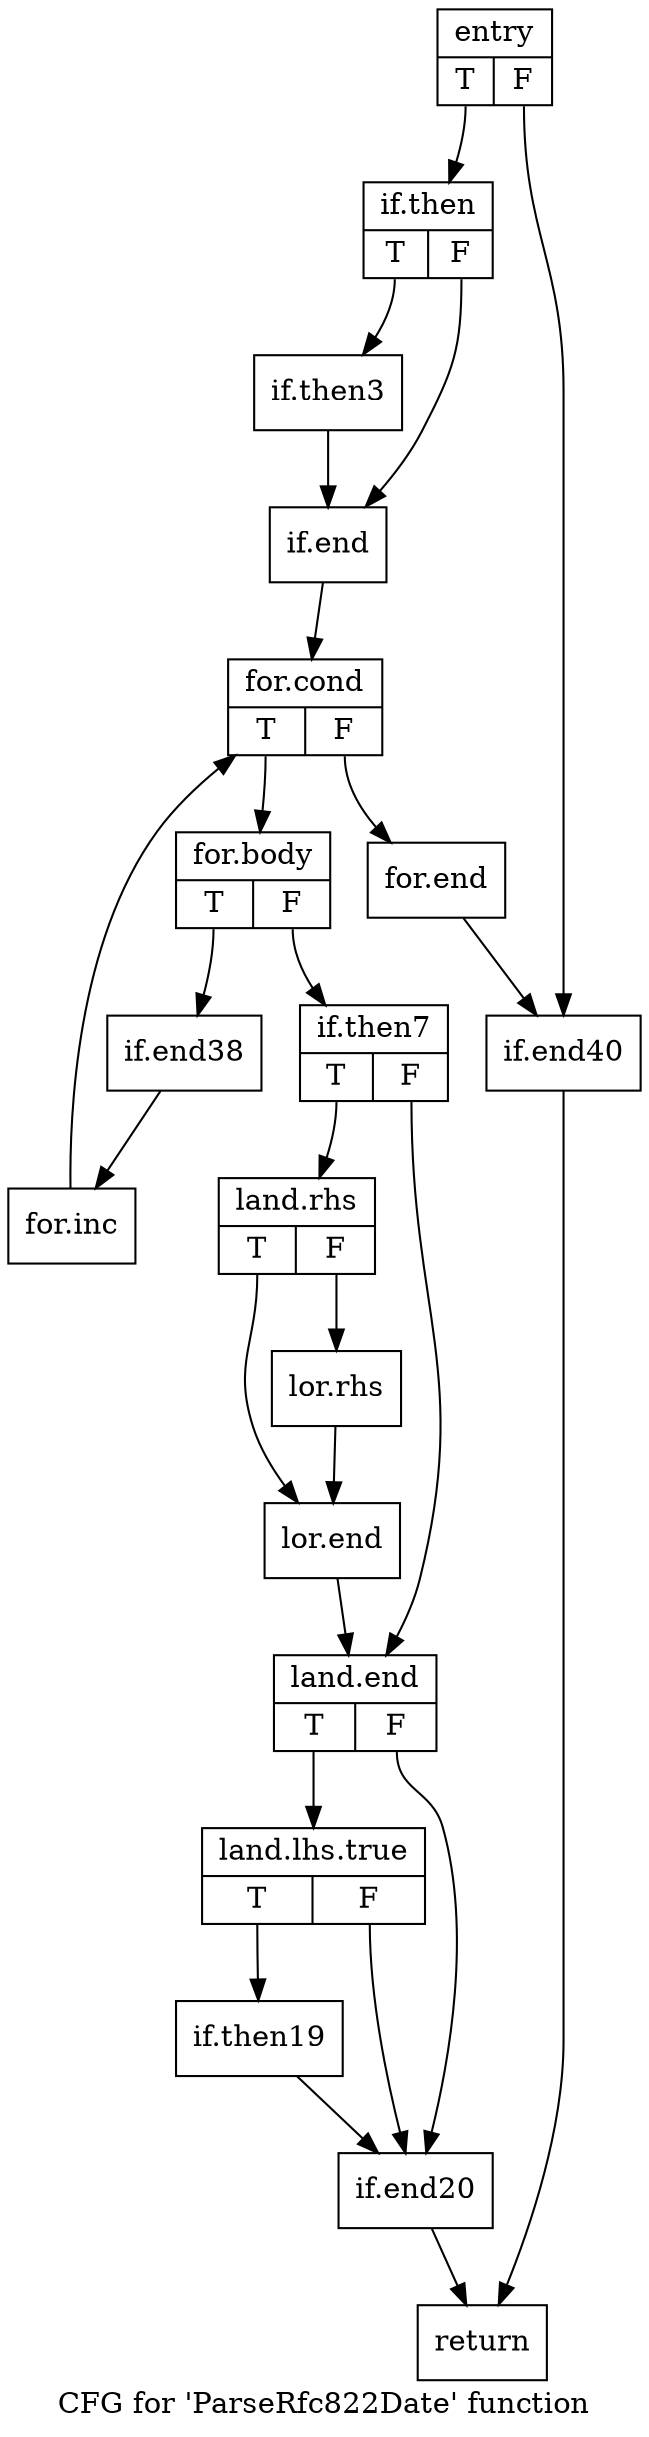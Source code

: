 digraph "CFG for 'ParseRfc822Date' function" {
	label="CFG for 'ParseRfc822Date' function";

	Node0x1b86f80 [shape=record,label="{entry|{<s0>T|<s1>F}}"];
	Node0x1b86f80:s0 -> Node0x1b877f0;
	Node0x1b86f80:s1 -> Node0x1b87860;
	Node0x1b877f0 [shape=record,label="{if.then|{<s0>T|<s1>F}}"];
	Node0x1b877f0:s0 -> Node0x1b879a0;
	Node0x1b877f0:s1 -> Node0x1b87a20;
	Node0x1b879a0 [shape=record,label="{if.then3}"];
	Node0x1b879a0 -> Node0x1b87a20;
	Node0x1b87a20 [shape=record,label="{if.end}"];
	Node0x1b87a20 -> Node0x1b87f50;
	Node0x1b87f50 [shape=record,label="{for.cond|{<s0>T|<s1>F}}"];
	Node0x1b87f50:s0 -> Node0x1b88090;
	Node0x1b87f50:s1 -> Node0x1b88110;
	Node0x1b88090 [shape=record,label="{for.body|{<s0>T|<s1>F}}"];
	Node0x1b88090:s0 -> Node0x1b885b0;
	Node0x1b88090:s1 -> Node0x1b88630;
	Node0x1b88630 [shape=record,label="{if.then7|{<s0>T|<s1>F}}"];
	Node0x1b88630:s0 -> Node0x1b88860;
	Node0x1b88630:s1 -> Node0x1b888e0;
	Node0x1b88860 [shape=record,label="{land.rhs|{<s0>T|<s1>F}}"];
	Node0x1b88860:s0 -> Node0x1b88ba0;
	Node0x1b88860:s1 -> Node0x1b88c70;
	Node0x1b88c70 [shape=record,label="{lor.rhs}"];
	Node0x1b88c70 -> Node0x1b88ba0;
	Node0x1b88ba0 [shape=record,label="{lor.end}"];
	Node0x1b88ba0 -> Node0x1b888e0;
	Node0x1b888e0 [shape=record,label="{land.end|{<s0>T|<s1>F}}"];
	Node0x1b888e0:s0 -> Node0x1b89e10;
	Node0x1b888e0:s1 -> Node0x1b89ef0;
	Node0x1b89e10 [shape=record,label="{land.lhs.true|{<s0>T|<s1>F}}"];
	Node0x1b89e10:s0 -> Node0x1b8a0f0;
	Node0x1b89e10:s1 -> Node0x1b89ef0;
	Node0x1b8a0f0 [shape=record,label="{if.then19}"];
	Node0x1b8a0f0 -> Node0x1b89ef0;
	Node0x1b89ef0 [shape=record,label="{if.end20}"];
	Node0x1b89ef0 -> Node0x1b8b3d0;
	Node0x1b885b0 [shape=record,label="{if.end38}"];
	Node0x1b885b0 -> Node0x1b8b500;
	Node0x1b8b500 [shape=record,label="{for.inc}"];
	Node0x1b8b500 -> Node0x1b87f50;
	Node0x1b88110 [shape=record,label="{for.end}"];
	Node0x1b88110 -> Node0x1b87860;
	Node0x1b87860 [shape=record,label="{if.end40}"];
	Node0x1b87860 -> Node0x1b8b3d0;
	Node0x1b8b3d0 [shape=record,label="{return}"];
}
